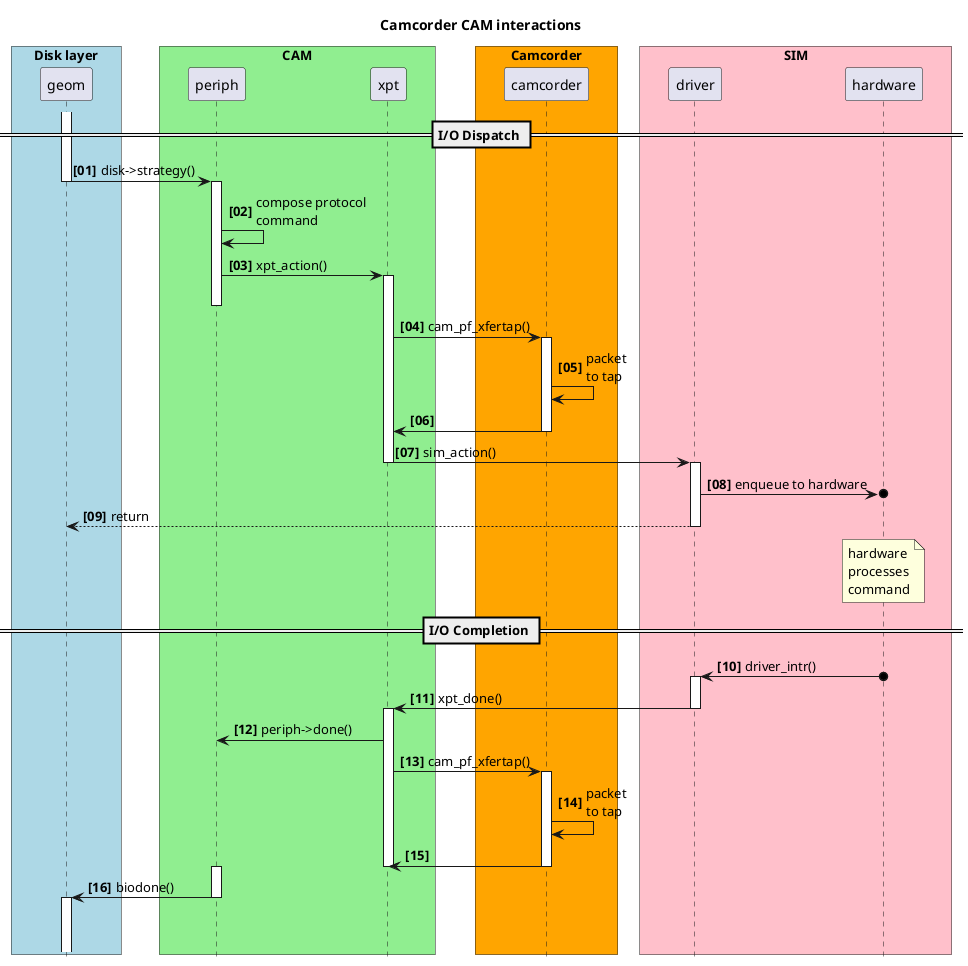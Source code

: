 @@startuml
autonumber "<b>[00]"
hide footbox
skinparam ParticipantPadding 25
skinparam BoxPadding 10

Title Camcorder CAM interactions

box "Disk layer" #LightBlue
participant geom
end box

box "CAM" #LightGreen
participant periph
participant xpt
end box

box "Camcorder" #Orange
participant camcorder
end box

box "SIM" #Pink
participant driver
participant hardware
end box

== I/O Dispatch ==
activate geom
geom->periph: disk->strategy()
deactivate geom
activate periph

periph->periph : compose protocol\ncommand
periph->xpt : xpt_action()
activate xpt
deactivate periph
xpt->camcorder : cam_pf_xfertap()
activate camcorder
camcorder->camcorder : packet\nto tap
camcorder->xpt
deactivate camcorder
xpt->driver : sim_action()
deactivate xpt
activate driver
driver->o hardware : enqueue to hardware
driver --> geom : return
deactivate driver
note over hardware: hardware\nprocesses\ncommand

== I/O Completion ==
hardware o-> driver: driver_intr()
activate driver
driver->xpt : xpt_done()
deactivate driver
activate xpt

xpt->periph : periph->done()
xpt->camcorder : cam_pf_xfertap()
activate camcorder
camcorder->camcorder : packet\nto tap
camcorder->xpt
deactivate camcorder
deactivate xpt
activate periph
periph->geom : biodone()
deactivate periph
activate geom
||45||

@@enduml
